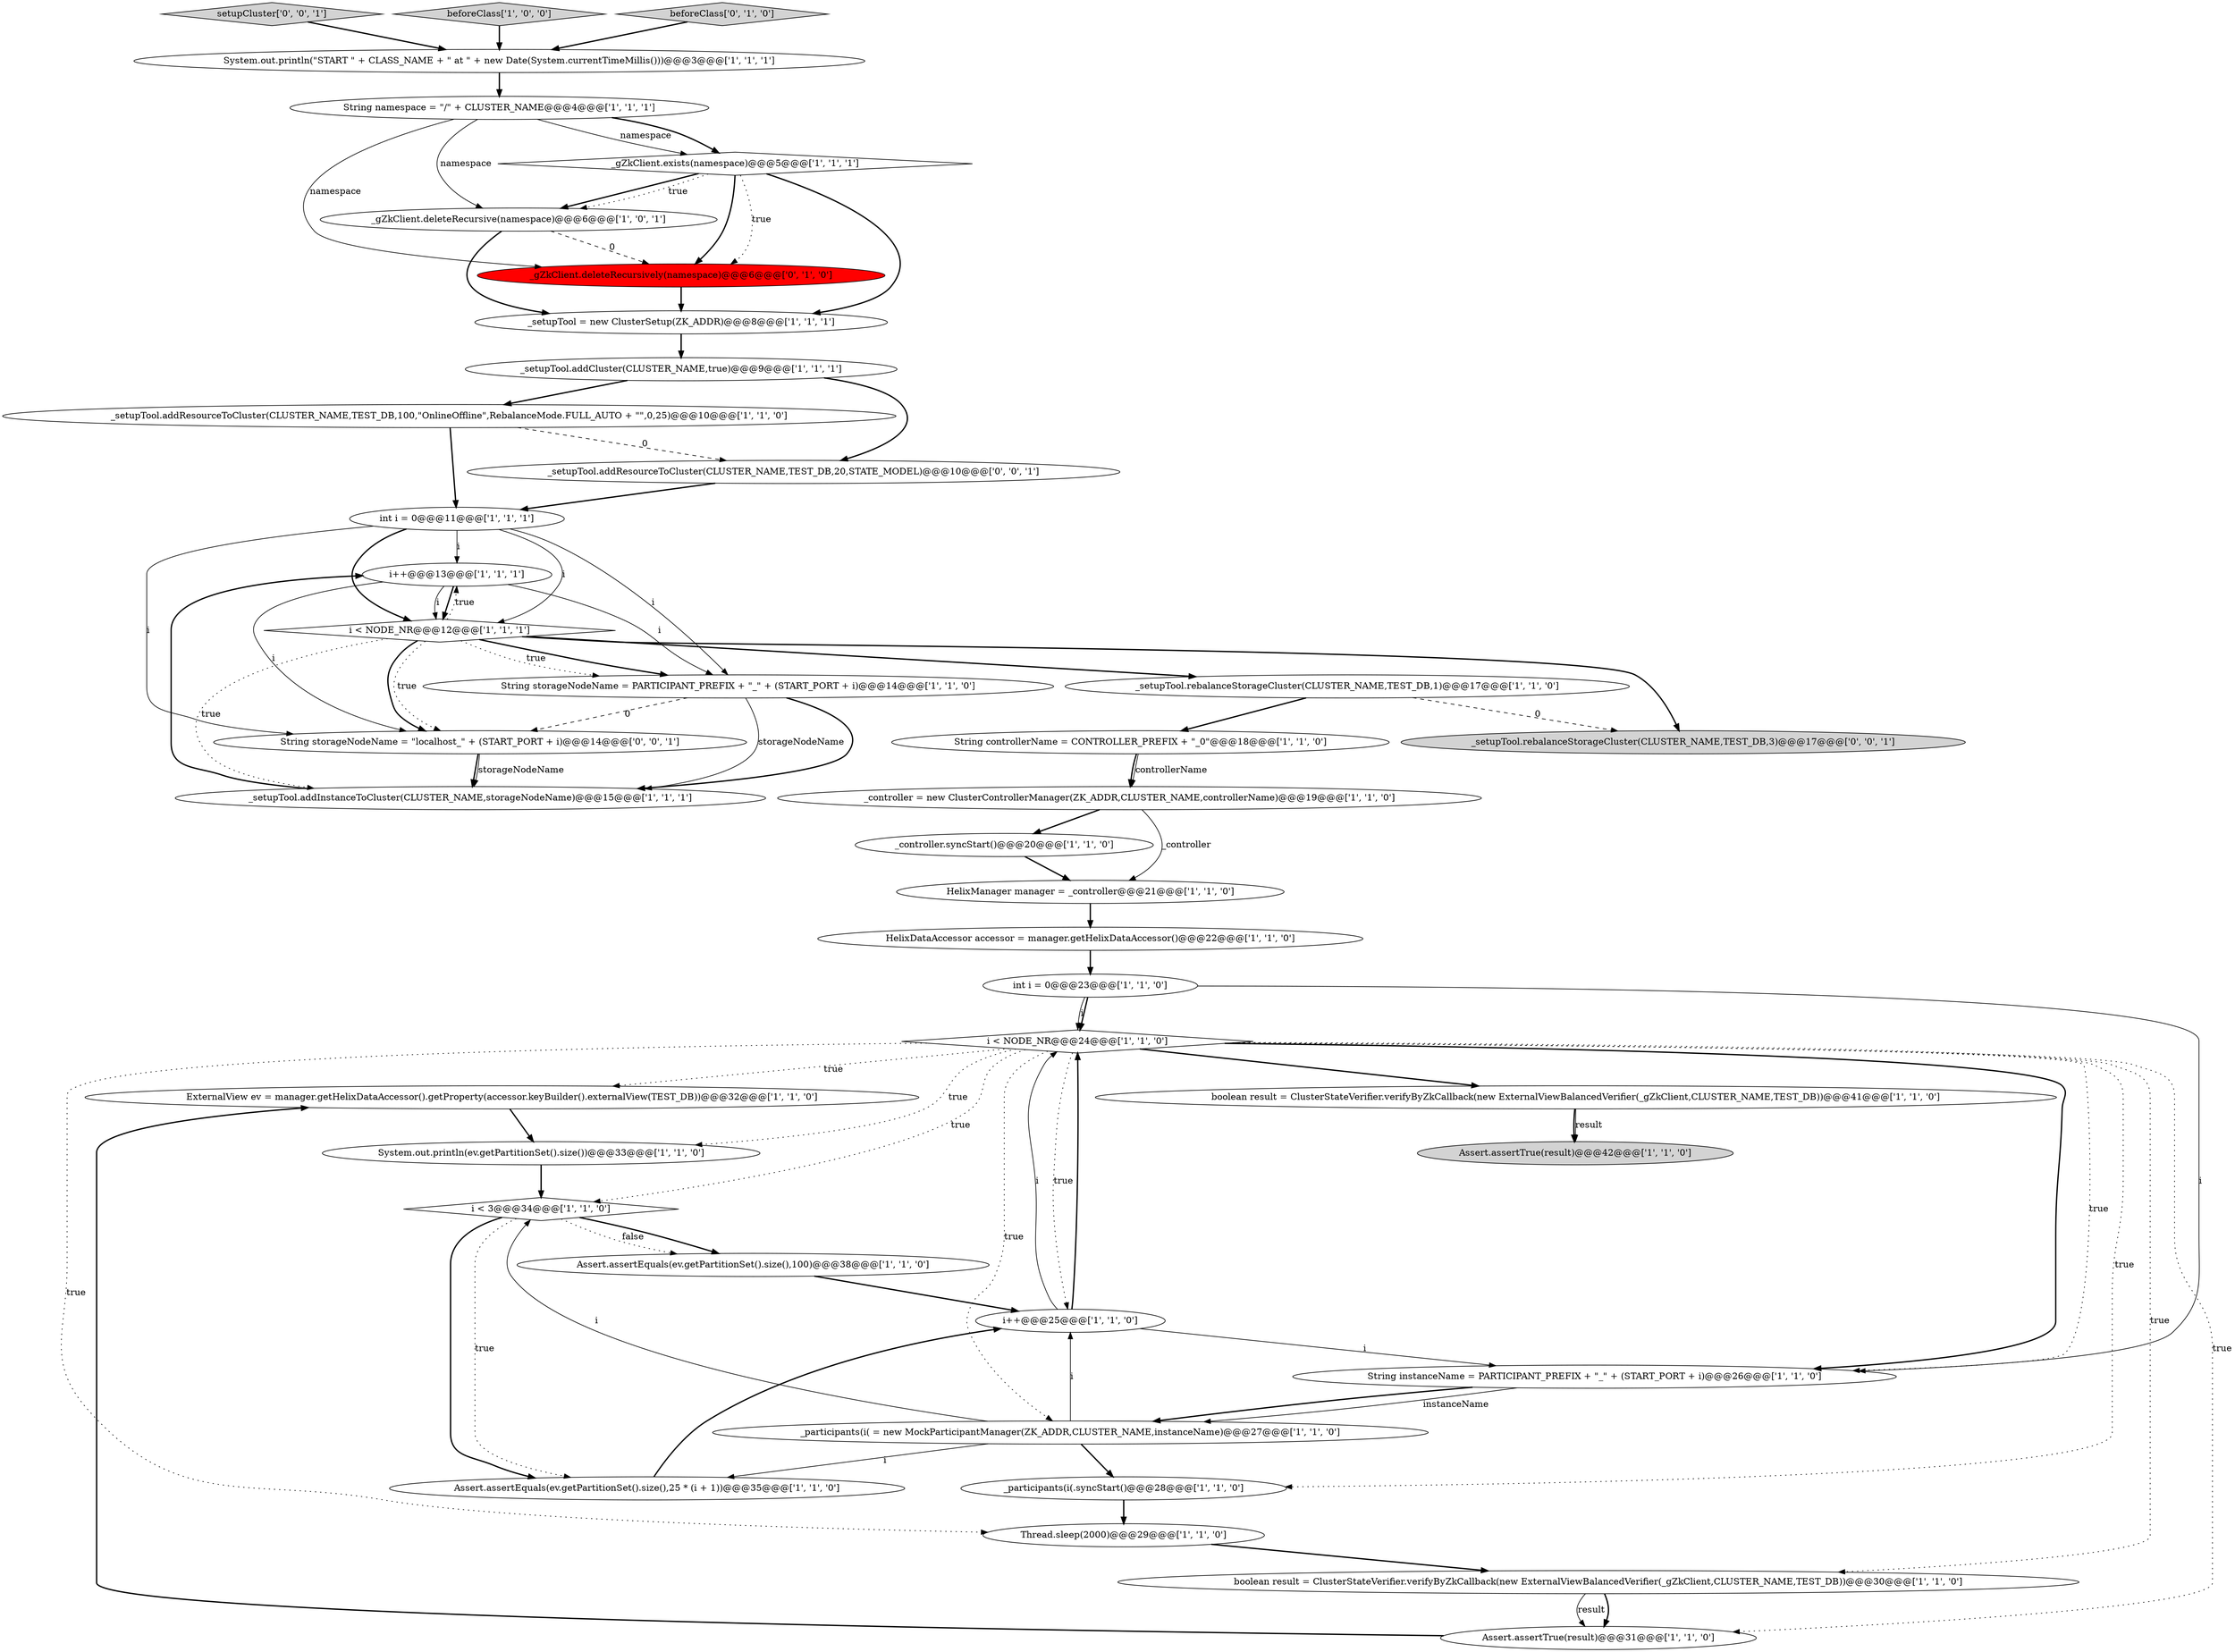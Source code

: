 digraph {
15 [style = filled, label = "i++@@@13@@@['1', '1', '1']", fillcolor = white, shape = ellipse image = "AAA0AAABBB1BBB"];
2 [style = filled, label = "_setupTool.addResourceToCluster(CLUSTER_NAME,TEST_DB,100,\"OnlineOffline\",RebalanceMode.FULL_AUTO + \"\",0,25)@@@10@@@['1', '1', '0']", fillcolor = white, shape = ellipse image = "AAA0AAABBB1BBB"];
23 [style = filled, label = "System.out.println(\"START \" + CLASS_NAME + \" at \" + new Date(System.currentTimeMillis()))@@@3@@@['1', '1', '1']", fillcolor = white, shape = ellipse image = "AAA0AAABBB1BBB"];
39 [style = filled, label = "_setupTool.addResourceToCluster(CLUSTER_NAME,TEST_DB,20,STATE_MODEL)@@@10@@@['0', '0', '1']", fillcolor = white, shape = ellipse image = "AAA0AAABBB3BBB"];
34 [style = filled, label = "ExternalView ev = manager.getHelixDataAccessor().getProperty(accessor.keyBuilder().externalView(TEST_DB))@@@32@@@['1', '1', '0']", fillcolor = white, shape = ellipse image = "AAA0AAABBB1BBB"];
5 [style = filled, label = "_participants(i(.syncStart()@@@28@@@['1', '1', '0']", fillcolor = white, shape = ellipse image = "AAA0AAABBB1BBB"];
29 [style = filled, label = "i < 3@@@34@@@['1', '1', '0']", fillcolor = white, shape = diamond image = "AAA0AAABBB1BBB"];
4 [style = filled, label = "String storageNodeName = PARTICIPANT_PREFIX + \"_\" + (START_PORT + i)@@@14@@@['1', '1', '0']", fillcolor = white, shape = ellipse image = "AAA0AAABBB1BBB"];
31 [style = filled, label = "i++@@@25@@@['1', '1', '0']", fillcolor = white, shape = ellipse image = "AAA0AAABBB1BBB"];
30 [style = filled, label = "i < NODE_NR@@@12@@@['1', '1', '1']", fillcolor = white, shape = diamond image = "AAA0AAABBB1BBB"];
19 [style = filled, label = "Thread.sleep(2000)@@@29@@@['1', '1', '0']", fillcolor = white, shape = ellipse image = "AAA0AAABBB1BBB"];
17 [style = filled, label = "_participants(i( = new MockParticipantManager(ZK_ADDR,CLUSTER_NAME,instanceName)@@@27@@@['1', '1', '0']", fillcolor = white, shape = ellipse image = "AAA0AAABBB1BBB"];
26 [style = filled, label = "boolean result = ClusterStateVerifier.verifyByZkCallback(new ExternalViewBalancedVerifier(_gZkClient,CLUSTER_NAME,TEST_DB))@@@41@@@['1', '1', '0']", fillcolor = white, shape = ellipse image = "AAA0AAABBB1BBB"];
38 [style = filled, label = "_setupTool.rebalanceStorageCluster(CLUSTER_NAME,TEST_DB,3)@@@17@@@['0', '0', '1']", fillcolor = lightgray, shape = ellipse image = "AAA0AAABBB3BBB"];
1 [style = filled, label = "Assert.assertTrue(result)@@@31@@@['1', '1', '0']", fillcolor = white, shape = ellipse image = "AAA0AAABBB1BBB"];
22 [style = filled, label = "Assert.assertEquals(ev.getPartitionSet().size(),100)@@@38@@@['1', '1', '0']", fillcolor = white, shape = ellipse image = "AAA0AAABBB1BBB"];
20 [style = filled, label = "_setupTool.rebalanceStorageCluster(CLUSTER_NAME,TEST_DB,1)@@@17@@@['1', '1', '0']", fillcolor = white, shape = ellipse image = "AAA0AAABBB1BBB"];
6 [style = filled, label = "_setupTool.addCluster(CLUSTER_NAME,true)@@@9@@@['1', '1', '1']", fillcolor = white, shape = ellipse image = "AAA0AAABBB1BBB"];
0 [style = filled, label = "int i = 0@@@11@@@['1', '1', '1']", fillcolor = white, shape = ellipse image = "AAA0AAABBB1BBB"];
13 [style = filled, label = "int i = 0@@@23@@@['1', '1', '0']", fillcolor = white, shape = ellipse image = "AAA0AAABBB1BBB"];
3 [style = filled, label = "Assert.assertEquals(ev.getPartitionSet().size(),25 * (i + 1))@@@35@@@['1', '1', '0']", fillcolor = white, shape = ellipse image = "AAA0AAABBB1BBB"];
35 [style = filled, label = "_gZkClient.deleteRecursively(namespace)@@@6@@@['0', '1', '0']", fillcolor = red, shape = ellipse image = "AAA1AAABBB2BBB"];
14 [style = filled, label = "System.out.println(ev.getPartitionSet().size())@@@33@@@['1', '1', '0']", fillcolor = white, shape = ellipse image = "AAA0AAABBB1BBB"];
11 [style = filled, label = "String controllerName = CONTROLLER_PREFIX + \"_0\"@@@18@@@['1', '1', '0']", fillcolor = white, shape = ellipse image = "AAA0AAABBB1BBB"];
27 [style = filled, label = "String namespace = \"/\" + CLUSTER_NAME@@@4@@@['1', '1', '1']", fillcolor = white, shape = ellipse image = "AAA0AAABBB1BBB"];
18 [style = filled, label = "_gZkClient.exists(namespace)@@@5@@@['1', '1', '1']", fillcolor = white, shape = diamond image = "AAA0AAABBB1BBB"];
7 [style = filled, label = "i < NODE_NR@@@24@@@['1', '1', '0']", fillcolor = white, shape = diamond image = "AAA0AAABBB1BBB"];
40 [style = filled, label = "setupCluster['0', '0', '1']", fillcolor = lightgray, shape = diamond image = "AAA0AAABBB3BBB"];
28 [style = filled, label = "beforeClass['1', '0', '0']", fillcolor = lightgray, shape = diamond image = "AAA0AAABBB1BBB"];
12 [style = filled, label = "_gZkClient.deleteRecursive(namespace)@@@6@@@['1', '0', '1']", fillcolor = white, shape = ellipse image = "AAA0AAABBB1BBB"];
21 [style = filled, label = "_controller.syncStart()@@@20@@@['1', '1', '0']", fillcolor = white, shape = ellipse image = "AAA0AAABBB1BBB"];
24 [style = filled, label = "boolean result = ClusterStateVerifier.verifyByZkCallback(new ExternalViewBalancedVerifier(_gZkClient,CLUSTER_NAME,TEST_DB))@@@30@@@['1', '1', '0']", fillcolor = white, shape = ellipse image = "AAA0AAABBB1BBB"];
10 [style = filled, label = "_setupTool = new ClusterSetup(ZK_ADDR)@@@8@@@['1', '1', '1']", fillcolor = white, shape = ellipse image = "AAA0AAABBB1BBB"];
37 [style = filled, label = "String storageNodeName = \"localhost_\" + (START_PORT + i)@@@14@@@['0', '0', '1']", fillcolor = white, shape = ellipse image = "AAA0AAABBB3BBB"];
33 [style = filled, label = "Assert.assertTrue(result)@@@42@@@['1', '1', '0']", fillcolor = lightgray, shape = ellipse image = "AAA0AAABBB1BBB"];
8 [style = filled, label = "_controller = new ClusterControllerManager(ZK_ADDR,CLUSTER_NAME,controllerName)@@@19@@@['1', '1', '0']", fillcolor = white, shape = ellipse image = "AAA0AAABBB1BBB"];
9 [style = filled, label = "HelixDataAccessor accessor = manager.getHelixDataAccessor()@@@22@@@['1', '1', '0']", fillcolor = white, shape = ellipse image = "AAA0AAABBB1BBB"];
32 [style = filled, label = "_setupTool.addInstanceToCluster(CLUSTER_NAME,storageNodeName)@@@15@@@['1', '1', '1']", fillcolor = white, shape = ellipse image = "AAA0AAABBB1BBB"];
25 [style = filled, label = "String instanceName = PARTICIPANT_PREFIX + \"_\" + (START_PORT + i)@@@26@@@['1', '1', '0']", fillcolor = white, shape = ellipse image = "AAA0AAABBB1BBB"];
16 [style = filled, label = "HelixManager manager = _controller@@@21@@@['1', '1', '0']", fillcolor = white, shape = ellipse image = "AAA0AAABBB1BBB"];
36 [style = filled, label = "beforeClass['0', '1', '0']", fillcolor = lightgray, shape = diamond image = "AAA0AAABBB2BBB"];
0->30 [style = bold, label=""];
18->35 [style = dotted, label="true"];
29->22 [style = dotted, label="false"];
12->35 [style = dashed, label="0"];
30->20 [style = bold, label=""];
7->34 [style = dotted, label="true"];
15->4 [style = solid, label="i"];
0->4 [style = solid, label="i"];
40->23 [style = bold, label=""];
19->24 [style = bold, label=""];
7->26 [style = bold, label=""];
12->10 [style = bold, label=""];
20->38 [style = dashed, label="0"];
27->12 [style = solid, label="namespace"];
25->17 [style = solid, label="instanceName"];
21->16 [style = bold, label=""];
18->35 [style = bold, label=""];
37->32 [style = bold, label=""];
35->10 [style = bold, label=""];
7->1 [style = dotted, label="true"];
16->9 [style = bold, label=""];
17->5 [style = bold, label=""];
13->25 [style = solid, label="i"];
31->7 [style = solid, label="i"];
18->12 [style = bold, label=""];
27->18 [style = solid, label="namespace"];
6->2 [style = bold, label=""];
17->29 [style = solid, label="i"];
7->29 [style = dotted, label="true"];
0->15 [style = solid, label="i"];
0->37 [style = solid, label="i"];
2->39 [style = dashed, label="0"];
30->32 [style = dotted, label="true"];
15->30 [style = solid, label="i"];
11->8 [style = bold, label=""];
34->14 [style = bold, label=""];
7->17 [style = dotted, label="true"];
15->37 [style = solid, label="i"];
6->39 [style = bold, label=""];
27->18 [style = bold, label=""];
13->7 [style = solid, label="i"];
7->31 [style = dotted, label="true"];
17->3 [style = solid, label="i"];
30->4 [style = dotted, label="true"];
25->17 [style = bold, label=""];
10->6 [style = bold, label=""];
31->7 [style = bold, label=""];
4->32 [style = solid, label="storageNodeName"];
7->5 [style = dotted, label="true"];
5->19 [style = bold, label=""];
11->8 [style = solid, label="controllerName"];
2->0 [style = bold, label=""];
1->34 [style = bold, label=""];
18->10 [style = bold, label=""];
27->35 [style = solid, label="namespace"];
28->23 [style = bold, label=""];
0->30 [style = solid, label="i"];
14->29 [style = bold, label=""];
30->37 [style = dotted, label="true"];
24->1 [style = bold, label=""];
4->37 [style = dashed, label="0"];
29->3 [style = dotted, label="true"];
20->11 [style = bold, label=""];
30->38 [style = bold, label=""];
23->27 [style = bold, label=""];
24->1 [style = solid, label="result"];
7->19 [style = dotted, label="true"];
3->31 [style = bold, label=""];
29->3 [style = bold, label=""];
22->31 [style = bold, label=""];
8->16 [style = solid, label="_controller"];
15->30 [style = bold, label=""];
30->37 [style = bold, label=""];
31->25 [style = solid, label="i"];
7->24 [style = dotted, label="true"];
17->31 [style = solid, label="i"];
18->12 [style = dotted, label="true"];
39->0 [style = bold, label=""];
36->23 [style = bold, label=""];
30->4 [style = bold, label=""];
13->7 [style = bold, label=""];
37->32 [style = solid, label="storageNodeName"];
32->15 [style = bold, label=""];
7->25 [style = dotted, label="true"];
8->21 [style = bold, label=""];
7->25 [style = bold, label=""];
26->33 [style = solid, label="result"];
29->22 [style = bold, label=""];
30->15 [style = dotted, label="true"];
26->33 [style = bold, label=""];
4->32 [style = bold, label=""];
9->13 [style = bold, label=""];
7->14 [style = dotted, label="true"];
}
